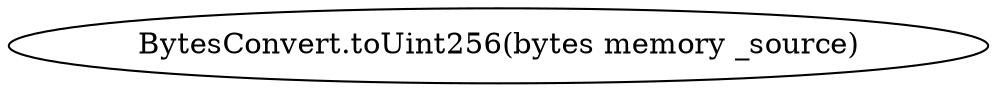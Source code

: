 digraph "" {
	graph [bb="0,0,399.15,36"];
	node [label="\N"];
	"BytesConvert.toUint256(bytes memory _source)"	 [height=0.5,
		pos="199.57,18",
		width=5.5437];
}
digraph "" {
	graph [bb="0,0,399.15,36"];
	node [label="\N"];
	"BytesConvert.toUint256(bytes memory _source)"	 [height=0.5,
		pos="199.57,18",
		width=5.5437];
}
digraph "" {
	graph [bb="0,0,399.15,36"];
	node [label="\N"];
	"BytesConvert.toUint256(bytes memory _source)"	 [height=0.5,
		pos="199.57,18",
		width=5.5437];
}
digraph "" {
	graph [bb="0,0,399.15,36"];
	node [label="\N"];
	"BytesConvert.toUint256(bytes memory _source)"	 [height=0.5,
		pos="199.57,18",
		width=5.5437];
}
digraph "" {
	graph [bb="0,0,399.15,36"];
	node [label="\N"];
	"BytesConvert.toUint256(bytes memory _source)"	 [height=0.5,
		pos="199.57,18",
		width=5.5437];
}
